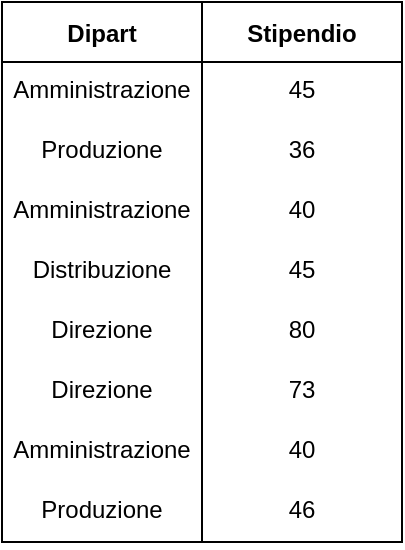 <mxfile version="20.7.4" type="device"><diagram id="n2tzChIhWR2wru7YtLmf" name="Pagina-1"><mxGraphModel dx="810" dy="473" grid="1" gridSize="10" guides="1" tooltips="1" connect="1" arrows="1" fold="1" page="1" pageScale="1" pageWidth="1169" pageHeight="827" math="0" shadow="0"><root><mxCell id="0"/><mxCell id="1" parent="0"/><mxCell id="PKQ20t5gl7po0gBwH-ja-161" value="Dipart" style="swimlane;startSize=30;fontStyle=1" parent="1" vertex="1"><mxGeometry x="40" y="80" width="100" height="270" as="geometry"/></mxCell><mxCell id="PKQ20t5gl7po0gBwH-ja-162" value="Amministrazione" style="text;strokeColor=none;fillColor=none;spacingLeft=4;spacingRight=4;overflow=hidden;rotatable=0;points=[[0,0.5],[1,0.5]];portConstraint=eastwest;fontSize=12;align=center;" parent="PKQ20t5gl7po0gBwH-ja-161" vertex="1"><mxGeometry y="30" width="100" height="30" as="geometry"/></mxCell><mxCell id="PKQ20t5gl7po0gBwH-ja-163" value="Produzione" style="text;strokeColor=none;fillColor=none;spacingLeft=4;spacingRight=4;overflow=hidden;rotatable=0;points=[[0,0.5],[1,0.5]];portConstraint=eastwest;fontSize=12;align=center;" parent="PKQ20t5gl7po0gBwH-ja-161" vertex="1"><mxGeometry y="60" width="100" height="30" as="geometry"/></mxCell><mxCell id="PKQ20t5gl7po0gBwH-ja-165" value="Amministrazione" style="text;strokeColor=none;fillColor=none;spacingLeft=4;spacingRight=4;overflow=hidden;rotatable=0;points=[[0,0.5],[1,0.5]];portConstraint=eastwest;fontSize=12;align=center;" parent="PKQ20t5gl7po0gBwH-ja-161" vertex="1"><mxGeometry y="90" width="100" height="30" as="geometry"/></mxCell><mxCell id="PKQ20t5gl7po0gBwH-ja-166" value="Distribuzione" style="text;strokeColor=none;fillColor=none;spacingLeft=4;spacingRight=4;overflow=hidden;rotatable=0;points=[[0,0.5],[1,0.5]];portConstraint=eastwest;fontSize=12;align=center;" parent="PKQ20t5gl7po0gBwH-ja-161" vertex="1"><mxGeometry y="120" width="100" height="30" as="geometry"/></mxCell><mxCell id="SJmphC5SqXcE5F161kws-1" value="Direzione" style="text;strokeColor=none;fillColor=none;spacingLeft=4;spacingRight=4;overflow=hidden;rotatable=0;points=[[0,0.5],[1,0.5]];portConstraint=eastwest;fontSize=12;align=center;" vertex="1" parent="PKQ20t5gl7po0gBwH-ja-161"><mxGeometry y="150" width="100" height="30" as="geometry"/></mxCell><mxCell id="tePDY9cB7B8-ewXlKzno-25" value="Stipendio" style="swimlane;startSize=30;fontStyle=1" parent="1" vertex="1"><mxGeometry x="140" y="80" width="100" height="270" as="geometry"/></mxCell><mxCell id="tePDY9cB7B8-ewXlKzno-26" value="45" style="text;strokeColor=none;fillColor=none;spacingLeft=4;spacingRight=4;overflow=hidden;rotatable=0;points=[[0,0.5],[1,0.5]];portConstraint=eastwest;fontSize=12;align=center;" parent="tePDY9cB7B8-ewXlKzno-25" vertex="1"><mxGeometry y="30" width="100" height="30" as="geometry"/></mxCell><mxCell id="tePDY9cB7B8-ewXlKzno-27" value="36" style="text;strokeColor=none;fillColor=none;spacingLeft=4;spacingRight=4;overflow=hidden;rotatable=0;points=[[0,0.5],[1,0.5]];portConstraint=eastwest;fontSize=12;align=center;" parent="tePDY9cB7B8-ewXlKzno-25" vertex="1"><mxGeometry y="60" width="100" height="30" as="geometry"/></mxCell><mxCell id="tePDY9cB7B8-ewXlKzno-28" value="40" style="text;strokeColor=none;fillColor=none;spacingLeft=4;spacingRight=4;overflow=hidden;rotatable=0;points=[[0,0.5],[1,0.5]];portConstraint=eastwest;fontSize=12;align=center;" parent="tePDY9cB7B8-ewXlKzno-25" vertex="1"><mxGeometry y="90" width="100" height="30" as="geometry"/></mxCell><mxCell id="tePDY9cB7B8-ewXlKzno-29" value="45" style="text;strokeColor=none;fillColor=none;spacingLeft=4;spacingRight=4;overflow=hidden;rotatable=0;points=[[0,0.5],[1,0.5]];portConstraint=eastwest;fontSize=12;align=center;" parent="tePDY9cB7B8-ewXlKzno-25" vertex="1"><mxGeometry y="120" width="100" height="30" as="geometry"/></mxCell><mxCell id="SJmphC5SqXcE5F161kws-5" value="80" style="text;strokeColor=none;fillColor=none;spacingLeft=4;spacingRight=4;overflow=hidden;rotatable=0;points=[[0,0.5],[1,0.5]];portConstraint=eastwest;fontSize=12;align=center;" vertex="1" parent="tePDY9cB7B8-ewXlKzno-25"><mxGeometry y="150" width="100" height="30" as="geometry"/></mxCell><mxCell id="SJmphC5SqXcE5F161kws-6" value="73" style="text;strokeColor=none;fillColor=none;spacingLeft=4;spacingRight=4;overflow=hidden;rotatable=0;points=[[0,0.5],[1,0.5]];portConstraint=eastwest;fontSize=12;align=center;" vertex="1" parent="tePDY9cB7B8-ewXlKzno-25"><mxGeometry y="180" width="100" height="30" as="geometry"/></mxCell><mxCell id="SJmphC5SqXcE5F161kws-7" value="40" style="text;strokeColor=none;fillColor=none;spacingLeft=4;spacingRight=4;overflow=hidden;rotatable=0;points=[[0,0.5],[1,0.5]];portConstraint=eastwest;fontSize=12;align=center;" vertex="1" parent="tePDY9cB7B8-ewXlKzno-25"><mxGeometry y="210" width="100" height="30" as="geometry"/></mxCell><mxCell id="SJmphC5SqXcE5F161kws-8" value="46" style="text;strokeColor=none;fillColor=none;spacingLeft=4;spacingRight=4;overflow=hidden;rotatable=0;points=[[0,0.5],[1,0.5]];portConstraint=eastwest;fontSize=12;align=center;" vertex="1" parent="tePDY9cB7B8-ewXlKzno-25"><mxGeometry y="240" width="100" height="30" as="geometry"/></mxCell><mxCell id="SJmphC5SqXcE5F161kws-2" value="Direzione" style="text;strokeColor=none;fillColor=none;spacingLeft=4;spacingRight=4;overflow=hidden;rotatable=0;points=[[0,0.5],[1,0.5]];portConstraint=eastwest;fontSize=12;align=center;" vertex="1" parent="1"><mxGeometry x="40" y="260" width="100" height="30" as="geometry"/></mxCell><mxCell id="SJmphC5SqXcE5F161kws-3" value="Amministrazione" style="text;strokeColor=none;fillColor=none;spacingLeft=4;spacingRight=4;overflow=hidden;rotatable=0;points=[[0,0.5],[1,0.5]];portConstraint=eastwest;fontSize=12;align=center;" vertex="1" parent="1"><mxGeometry x="40" y="290" width="100" height="30" as="geometry"/></mxCell><mxCell id="SJmphC5SqXcE5F161kws-4" value="Produzione" style="text;strokeColor=none;fillColor=none;spacingLeft=4;spacingRight=4;overflow=hidden;rotatable=0;points=[[0,0.5],[1,0.5]];portConstraint=eastwest;fontSize=12;align=center;" vertex="1" parent="1"><mxGeometry x="40" y="320" width="100" height="30" as="geometry"/></mxCell></root></mxGraphModel></diagram></mxfile>